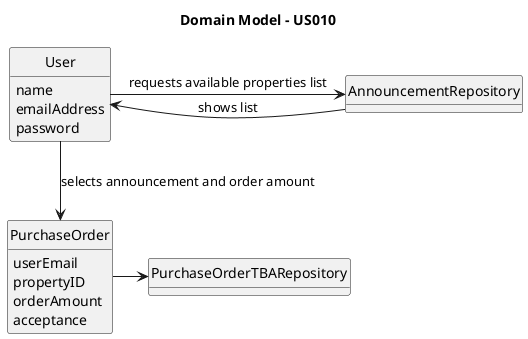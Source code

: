 @startuml
skinparam monochrome true
skinparam packageStyle rectangle
skinparam shadowing false

'left to right direction

skinparam classAttributeIconSize 0

hide circle
hide methods

title Domain Model - US010

'class Platform {
'  -description
'}

class AnnouncementRepository {

}

class PurchaseOrderTBARepository{

}

class PurchaseOrder{
    userEmail
    propertyID
    orderAmount
    acceptance
}

class User {
    name
    emailAddress
    password
}

AnnouncementRepository --left> User : shows list
User --right> AnnouncementRepository : requests available properties list
User --> PurchaseOrder : selects announcement and order amount
PurchaseOrder --right> PurchaseOrderTBARepository

@enduml